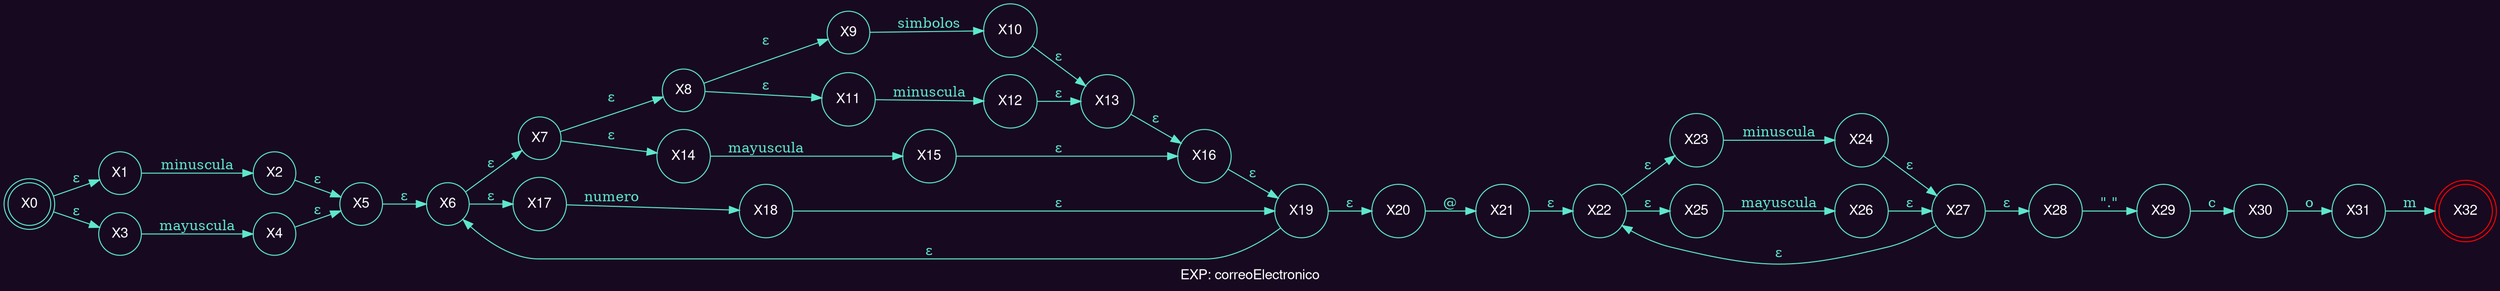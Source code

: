 digraph finite_state_machine {
    fontcolor="White"
    bgcolor="#170920"
	fontname="Helvetica,Arial,sans-serif"
	label="EXP: correoElectronico"
	node [fontname="Helvetica,Arial,sans-serif" fontcolor="white"  color="#5ee7cd"]
	rankdir=LR;
	node [shape = doublecircle]; X0 X32 [color="red"];
    node [shape = circle];
	X0 -> X1 [label = "ε" color="#5ee7cd" fontcolor="#5ee7cd"];
	X1 -> X2 [label = "minuscula" color="#5ee7cd" fontcolor="#5ee7cd"];
	X0 -> X3 [label = "ε" color="#5ee7cd" fontcolor="#5ee7cd"];
	X3 -> X4 [label = "mayuscula" color="#5ee7cd" fontcolor="#5ee7cd"];
	X4 -> X5 [label = "ε" color="#5ee7cd" fontcolor="#5ee7cd"];
	X2 -> X5 [label = "ε" color="#5ee7cd" fontcolor="#5ee7cd"];
	X5 -> X6 [label = "ε" color="#5ee7cd" fontcolor="#5ee7cd"];
	X6 -> X7 [label = "ε" color="#5ee7cd" fontcolor="#5ee7cd"];
	X7 -> X8 [label = "ε" color="#5ee7cd" fontcolor="#5ee7cd"];
	X8 -> X9 [label = "ε" color="#5ee7cd" fontcolor="#5ee7cd"];
	X9 -> X10 [label = "simbolos" color="#5ee7cd" fontcolor="#5ee7cd"];
	X8 -> X11 [label = "ε" color="#5ee7cd" fontcolor="#5ee7cd"];
	X11 -> X12 [label = "minuscula" color="#5ee7cd" fontcolor="#5ee7cd"];
	X12 -> X13 [label = "ε" color="#5ee7cd" fontcolor="#5ee7cd"];
	X10 -> X13 [label = "ε" color="#5ee7cd" fontcolor="#5ee7cd"];
	X7 -> X14 [label = "ε" color="#5ee7cd" fontcolor="#5ee7cd"];
	X14 -> X15 [label = "mayuscula" color="#5ee7cd" fontcolor="#5ee7cd"];
	X15 -> X16 [label = "ε" color="#5ee7cd" fontcolor="#5ee7cd"];
	X13 -> X16 [label = "ε" color="#5ee7cd" fontcolor="#5ee7cd"];
	X6 -> X17 [label = "ε" color="#5ee7cd" fontcolor="#5ee7cd"];
	X17 -> X18 [label = "numero" color="#5ee7cd" fontcolor="#5ee7cd"];
	X18 -> X19 [label = "ε" color="#5ee7cd" fontcolor="#5ee7cd"];
	X16 -> X19 [label = "ε" color="#5ee7cd" fontcolor="#5ee7cd"];
	X19 -> X6 [label = "ε" color="#5ee7cd" fontcolor="#5ee7cd"];
	X19 -> X20 [label = "ε" color="#5ee7cd" fontcolor="#5ee7cd"];
	X20 -> X21 [label = "@" color="#5ee7cd" fontcolor="#5ee7cd"];
	X21 -> X22 [label = "ε" color="#5ee7cd" fontcolor="#5ee7cd"];
	X22 -> X23 [label = "ε" color="#5ee7cd" fontcolor="#5ee7cd"];
	X23 -> X24 [label = "minuscula" color="#5ee7cd" fontcolor="#5ee7cd"];
	X22 -> X25 [label = "ε" color="#5ee7cd" fontcolor="#5ee7cd"];
	X25 -> X26 [label = "mayuscula" color="#5ee7cd" fontcolor="#5ee7cd"];
	X26 -> X27 [label = "ε" color="#5ee7cd" fontcolor="#5ee7cd"];
	X24 -> X27 [label = "ε" color="#5ee7cd" fontcolor="#5ee7cd"];
	X27 -> X22 [label = "ε" color="#5ee7cd" fontcolor="#5ee7cd"];
	X27 -> X28 [label = "ε" color="#5ee7cd" fontcolor="#5ee7cd"];
	X28 -> X29 [label = "\".\"" color="#5ee7cd" fontcolor="#5ee7cd"];
	X29 -> X30 [label = "c" color="#5ee7cd" fontcolor="#5ee7cd"];
	X30 -> X31 [label = "o" color="#5ee7cd" fontcolor="#5ee7cd"];
	X31 -> X32 [label = "m" color="#5ee7cd" fontcolor="#5ee7cd"];
}
